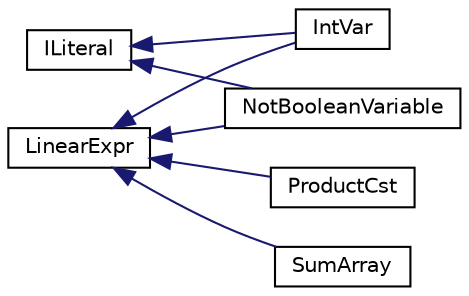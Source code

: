digraph "Graphical Class Hierarchy"
{
 // LATEX_PDF_SIZE
  edge [fontname="Helvetica",fontsize="10",labelfontname="Helvetica",labelfontsize="10"];
  node [fontname="Helvetica",fontsize="10",shape=record];
  rankdir="LR";
  Node75 [label="ILiteral",height=0.2,width=0.4,color="black", fillcolor="white", style="filled",URL="$interfaceGoogle_1_1OrTools_1_1Sat_1_1ILiteral.html",tooltip=" "];
  Node75 -> Node1 [dir="back",color="midnightblue",fontsize="10",style="solid",fontname="Helvetica"];
  Node1 [label="IntVar",height=0.2,width=0.4,color="black", fillcolor="white", style="filled",URL="$classGoogle_1_1OrTools_1_1Sat_1_1IntVar.html",tooltip=" "];
  Node75 -> Node2 [dir="back",color="midnightblue",fontsize="10",style="solid",fontname="Helvetica"];
  Node2 [label="NotBooleanVariable",height=0.2,width=0.4,color="black", fillcolor="white", style="filled",URL="$classGoogle_1_1OrTools_1_1Sat_1_1NotBooleanVariable.html",tooltip=" "];
  Node0 [label="LinearExpr",height=0.2,width=0.4,color="black", fillcolor="white", style="filled",URL="$classGoogle_1_1OrTools_1_1Sat_1_1LinearExpr.html",tooltip=" "];
  Node0 -> Node1 [dir="back",color="midnightblue",fontsize="10",style="solid",fontname="Helvetica"];
  Node0 -> Node2 [dir="back",color="midnightblue",fontsize="10",style="solid",fontname="Helvetica"];
  Node0 -> Node3 [dir="back",color="midnightblue",fontsize="10",style="solid",fontname="Helvetica"];
  Node3 [label="ProductCst",height=0.2,width=0.4,color="black", fillcolor="white", style="filled",URL="$classGoogle_1_1OrTools_1_1Sat_1_1ProductCst.html",tooltip=" "];
  Node0 -> Node4 [dir="back",color="midnightblue",fontsize="10",style="solid",fontname="Helvetica"];
  Node4 [label="SumArray",height=0.2,width=0.4,color="black", fillcolor="white", style="filled",URL="$classGoogle_1_1OrTools_1_1Sat_1_1SumArray.html",tooltip=" "];
}
